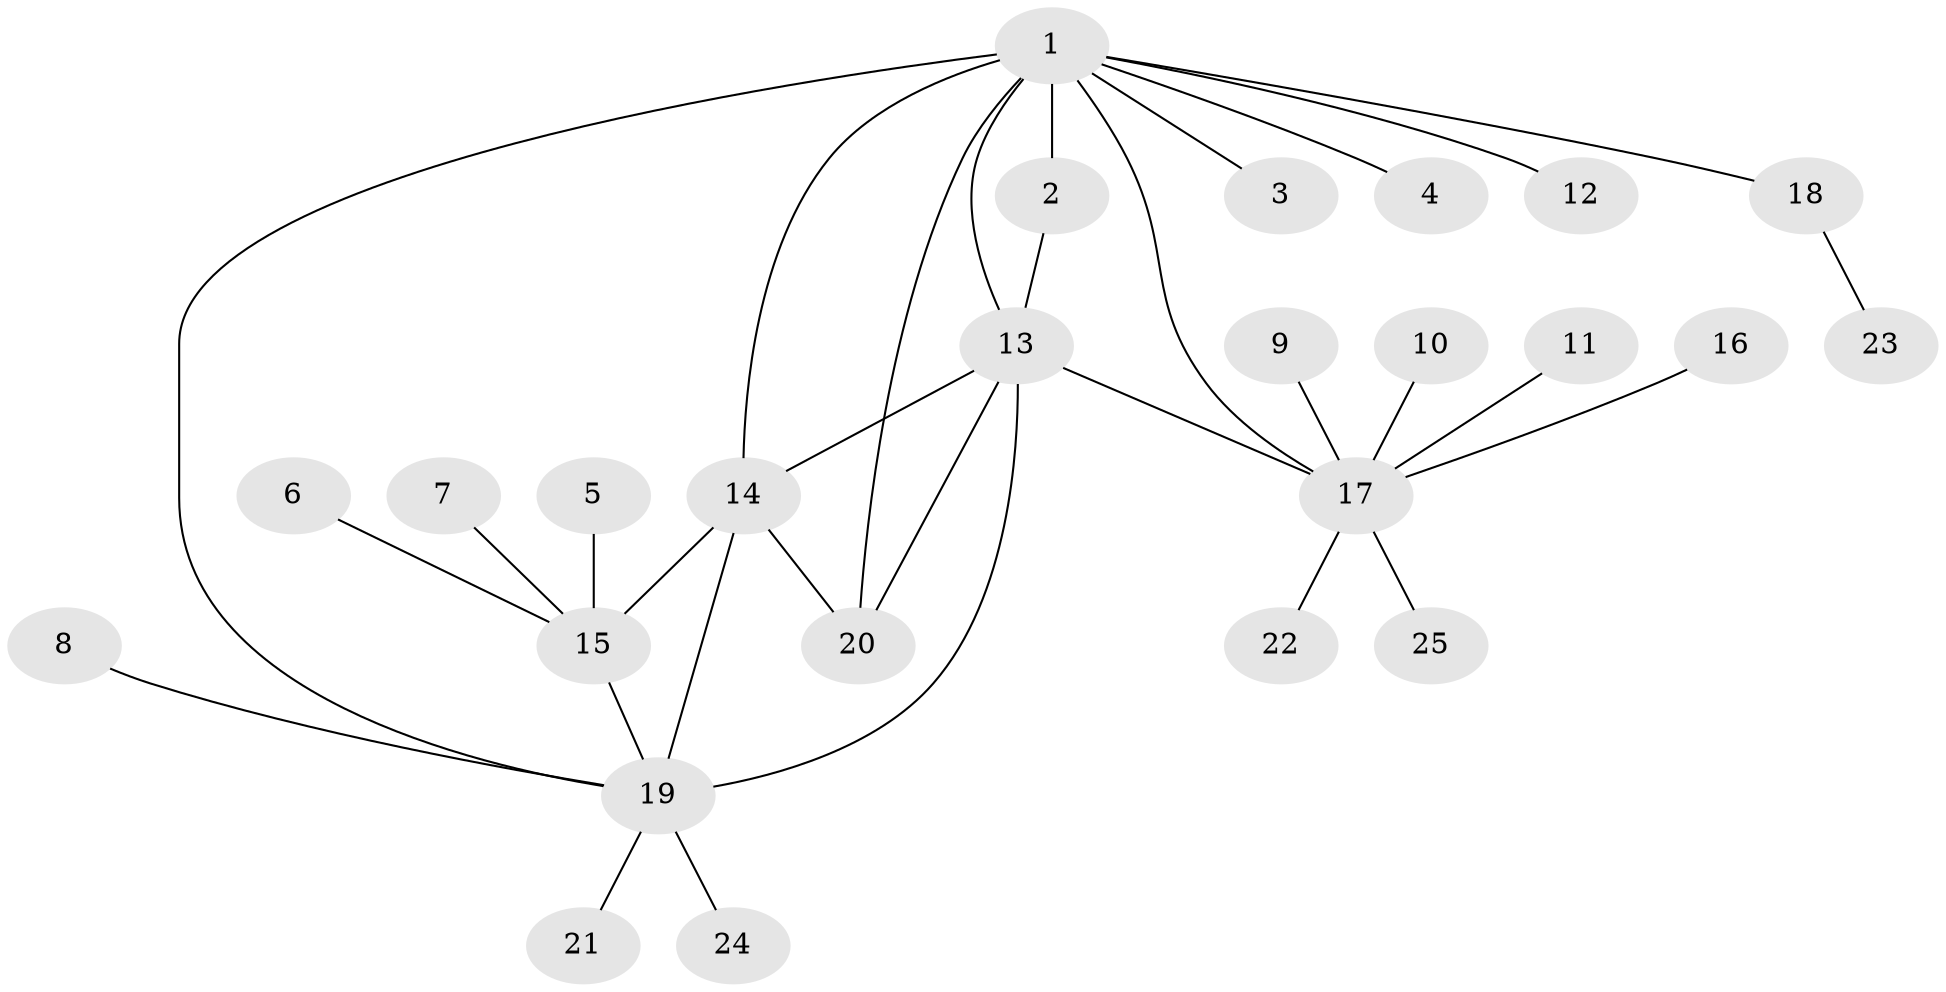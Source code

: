 // original degree distribution, {5: 0.04081632653061224, 8: 0.02040816326530612, 6: 0.061224489795918366, 11: 0.02040816326530612, 4: 0.02040816326530612, 2: 0.16326530612244897, 9: 0.02040816326530612, 7: 0.02040816326530612, 3: 0.04081632653061224, 1: 0.5918367346938775}
// Generated by graph-tools (version 1.1) at 2025/26/03/09/25 03:26:39]
// undirected, 25 vertices, 32 edges
graph export_dot {
graph [start="1"]
  node [color=gray90,style=filled];
  1;
  2;
  3;
  4;
  5;
  6;
  7;
  8;
  9;
  10;
  11;
  12;
  13;
  14;
  15;
  16;
  17;
  18;
  19;
  20;
  21;
  22;
  23;
  24;
  25;
  1 -- 2 [weight=1.0];
  1 -- 3 [weight=1.0];
  1 -- 4 [weight=1.0];
  1 -- 12 [weight=1.0];
  1 -- 13 [weight=1.0];
  1 -- 14 [weight=1.0];
  1 -- 17 [weight=1.0];
  1 -- 18 [weight=1.0];
  1 -- 19 [weight=1.0];
  1 -- 20 [weight=2.0];
  2 -- 13 [weight=1.0];
  5 -- 15 [weight=1.0];
  6 -- 15 [weight=1.0];
  7 -- 15 [weight=1.0];
  8 -- 19 [weight=1.0];
  9 -- 17 [weight=1.0];
  10 -- 17 [weight=1.0];
  11 -- 17 [weight=1.0];
  13 -- 14 [weight=1.0];
  13 -- 17 [weight=1.0];
  13 -- 19 [weight=2.0];
  13 -- 20 [weight=1.0];
  14 -- 15 [weight=1.0];
  14 -- 19 [weight=1.0];
  14 -- 20 [weight=2.0];
  15 -- 19 [weight=1.0];
  16 -- 17 [weight=1.0];
  17 -- 22 [weight=1.0];
  17 -- 25 [weight=1.0];
  18 -- 23 [weight=1.0];
  19 -- 21 [weight=1.0];
  19 -- 24 [weight=1.0];
}

